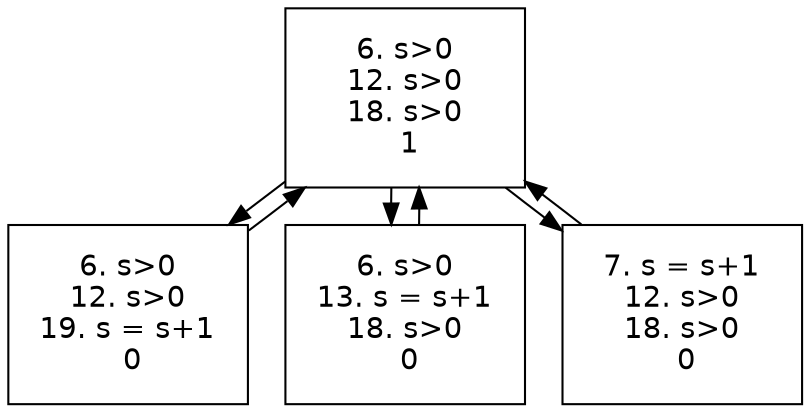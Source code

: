 digraph "/home/mvinni/o/jspin411/tmp_t/sem3" {
	graph [size="16,12",ranksep=.25];
	node [shape=box,fontname=Helvetica,fontsize=14];
	node [width=1.6,height=1.2,fixedsize=true];
0 [label="6. s>0\n12. s>0\n18. s>0\n 1"];
1 [label="6. s>0\n12. s>0\n19. s = s+1\n 0"];
2 [label="6. s>0\n13. s = s+1\n18. s>0\n 0"];
3 [label="7. s = s+1\n12. s>0\n18. s>0\n 0"];
0 -> 1;
1 -> 0;
0 -> 2;
2 -> 0;
0 -> 3;
3 -> 0;
}

